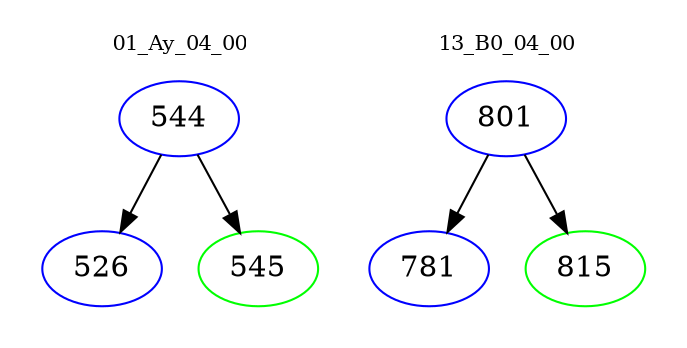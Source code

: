 digraph{
subgraph cluster_0 {
color = white
label = "01_Ay_04_00";
fontsize=10;
T0_544 [label="544", color="blue"]
T0_544 -> T0_526 [color="black"]
T0_526 [label="526", color="blue"]
T0_544 -> T0_545 [color="black"]
T0_545 [label="545", color="green"]
}
subgraph cluster_1 {
color = white
label = "13_B0_04_00";
fontsize=10;
T1_801 [label="801", color="blue"]
T1_801 -> T1_781 [color="black"]
T1_781 [label="781", color="blue"]
T1_801 -> T1_815 [color="black"]
T1_815 [label="815", color="green"]
}
}
